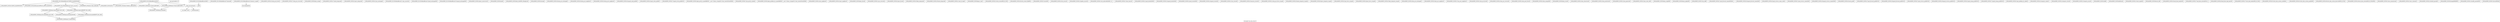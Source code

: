 digraph "Call graph: fix_read_restart.ll" {
	label="Call graph: fix_read_restart.ll";

	Node0x561f7b45c270 [shape=record,label="{_ZN9LAMMPS_NS14FixReadRestartC2EPNS_6LAMMPSEiPPc}"];
	Node0x561f7b45c270 -> Node0x561f7b419e70;
	Node0x561f7b45c270 -> Node0x561f7b457740;
	Node0x561f7b45c270 -> Node0x561f7b420c60;
	Node0x561f7b45c270 -> Node0x561f7b428da0;
	Node0x561f7b45c270 -> Node0x561f7b4239e0;
	Node0x561f7b419e70 [shape=record,label="{_ZN9LAMMPS_NS3FixC2EPNS_6LAMMPSEiPPc}"];
	Node0x561f7b457740 [shape=record,label="{_ZN9LAMMPS_NS5utils8inumericEPKciS2_bPNS_6LAMMPSE}"];
	Node0x561f7b4261f0 [shape=record,label="{__gxx_personality_v0}"];
	Node0x561f7b428da0 [shape=record,label="{_ZN9LAMMPS_NS14FixReadRestart11grow_arraysEi}"];
	Node0x561f7b428da0 -> Node0x561f7b3fd0a0;
	Node0x561f7b428da0 -> Node0x561f7b426720;
	Node0x561f7b426720 [shape=record,label="{_ZN9LAMMPS_NS6Memory4growIdEEPPT_RS4_iiPKc}"];
	Node0x561f7b426720 -> Node0x561f7b41b060;
	Node0x561f7b426720 -> Node0x561f7b419fd0;
	Node0x561f7b4239e0 [shape=record,label="{_ZN9LAMMPS_NS4Atom12add_callbackEi}"];
	Node0x561f7b420c60 [shape=record,label="{_ZN9LAMMPS_NS3FixD2Ev}"];
	Node0x561f7b423b00 [shape=record,label="{_ZN9LAMMPS_NS14FixReadRestartD2Ev}"];
	Node0x561f7b423b00 -> Node0x561f7b45c2b0;
	Node0x561f7b423b00 -> Node0x561f7b408160;
	Node0x561f7b423b00 -> Node0x561f7b409a00;
	Node0x561f7b423b00 -> Node0x561f7b420c60;
	Node0x561f7b423b00 -> Node0x561f7b40aad0;
	Node0x561f7b45c2b0 [shape=record,label="{_ZN9LAMMPS_NS4Atom15delete_callbackEPKci}"];
	Node0x561f7b40aad0 [shape=record,label="{__clang_call_terminate}"];
	Node0x561f7b40aad0 -> Node0x561f7b40fc70;
	Node0x561f7b40aad0 -> Node0x561f7b45a3b0;
	Node0x561f7b40fc70 [shape=record,label="{__cxa_begin_catch}"];
	Node0x561f7b45a3b0 [shape=record,label="{_ZSt9terminatev}"];
	Node0x561f7b408160 [shape=record,label="{_ZN9LAMMPS_NS6Memory7destroyIiEEvRPT_}"];
	Node0x561f7b408160 -> Node0x561f7b412b20;
	Node0x561f7b409a00 [shape=record,label="{_ZN9LAMMPS_NS6Memory7destroyIdEEvRPPT_}"];
	Node0x561f7b409a00 -> Node0x561f7b412b20;
	Node0x561f7b413ca0 [shape=record,label="{_ZN9LAMMPS_NS14FixReadRestartD0Ev}"];
	Node0x561f7b413ca0 -> Node0x561f7b414500;
	Node0x561f7b414500 [shape=record,label="{_ZdlPv}"];
	Node0x561f7b414b60 [shape=record,label="{_ZN9LAMMPS_NS14FixReadRestart7setmaskEv}"];
	Node0x561f7b4150b0 [shape=record,label="{_ZN9LAMMPS_NS14FixReadRestart12memory_usageEv}"];
	Node0x561f7b4150b0 -> Node0x561f7b4157f0;
	Node0x561f7b4157f0 [shape=record,label="{llvm.fmuladd.f64}"];
	Node0x561f7b3fd0a0 [shape=record,label="{_ZN9LAMMPS_NS6Memory4growIiEEPT_RS3_iPKc}"];
	Node0x561f7b3fd0a0 -> Node0x561f7b416900;
	Node0x561f7b3fd0a0 -> Node0x561f7b419fd0;
	Node0x561f7b432e90 [shape=record,label="{_ZN9LAMMPS_NS3Fix15setup_pre_forceEi}"];
	Node0x561f7b433a50 [shape=record,label="{_ZN9LAMMPS_NS3Fix17setup_pre_reverseEii}"];
	Node0x561f7b434530 [shape=record,label="{_ZN9LAMMPS_NS3Fix9min_setupEi}"];
	Node0x561f7b435830 [shape=record,label="{_ZN9LAMMPS_NS3Fix17initial_integrateEi}"];
	Node0x561f7b4367f0 [shape=record,label="{_ZN9LAMMPS_NS3Fix14post_integrateEv}"];
	Node0x561f7b4379e0 [shape=record,label="{_ZN9LAMMPS_NS3Fix12pre_exchangeEv}"];
	Node0x561f7b41b890 [shape=record,label="{_ZN9LAMMPS_NS14FixReadRestart11copy_arraysEiii}"];
	Node0x561f7b41c4d0 [shape=record,label="{_ZN9LAMMPS_NS14FixReadRestart13pack_exchangeEiPd}"];
	Node0x561f7b41f060 [shape=record,label="{_ZN9LAMMPS_NS14FixReadRestart15unpack_exchangeEiPd}"];
	Node0x561f7b420e40 [shape=record,label="{_ZN9LAMMPS_NS3Fix16post_constructorEv}"];
	Node0x561f7b426900 [shape=record,label="{_ZN9LAMMPS_NS3Fix4initEv}"];
	Node0x561f7b42a620 [shape=record,label="{_ZN9LAMMPS_NS3Fix9init_listEiPNS_9NeighListE}"];
	Node0x561f7b42c780 [shape=record,label="{_ZN9LAMMPS_NS3Fix5setupEi}"];
	Node0x561f7b42e940 [shape=record,label="{_ZN9LAMMPS_NS3Fix18setup_pre_exchangeEv}"];
	Node0x561f7b4307d0 [shape=record,label="{_ZN9LAMMPS_NS3Fix18setup_pre_neighborEv}"];
	Node0x561f7b4314f0 [shape=record,label="{_ZN9LAMMPS_NS3Fix19setup_post_neighborEv}"];
	Node0x561f7b468b60 [shape=record,label="{_ZN9LAMMPS_NS3Fix16unpack_read_gridEiPc}"];
	Node0x561f7b468be0 [shape=record,label="{_ZN9LAMMPS_NS3Fix15pack_write_gridEiPv}"];
	Node0x561f7b468c60 [shape=record,label="{_ZN9LAMMPS_NS3Fix17unpack_write_gridEiPvPi}"];
	Node0x561f7b468ce0 [shape=record,label="{_ZN9LAMMPS_NS3Fix16get_grid_by_nameERKNSt7__cxx1112basic_stringIcSt11char_traitsIcESaIcEEERi}"];
	Node0x561f7b468d60 [shape=record,label="{_ZN9LAMMPS_NS3Fix17get_grid_by_indexEi}"];
	Node0x561f7b468de0 [shape=record,label="{_ZN9LAMMPS_NS3Fix20get_griddata_by_nameEiRKNSt7__cxx1112basic_stringIcSt11char_traitsIcESaIcEEERi}"];
	Node0x561f7b438a10 [shape=record,label="{_ZN9LAMMPS_NS3Fix12pre_neighborEv}"];
	Node0x561f7b439970 [shape=record,label="{_ZN9LAMMPS_NS3Fix13post_neighborEv}"];
	Node0x561f7b43b550 [shape=record,label="{_ZN9LAMMPS_NS3Fix9pre_forceEi}"];
	Node0x561f7b43c220 [shape=record,label="{_ZN9LAMMPS_NS3Fix11pre_reverseEii}"];
	Node0x561f7b43e390 [shape=record,label="{_ZN9LAMMPS_NS3Fix10post_forceEi}"];
	Node0x561f7b43f5a0 [shape=record,label="{_ZN9LAMMPS_NS3Fix15final_integrateEv}"];
	Node0x561f7b440a10 [shape=record,label="{_ZN9LAMMPS_NS3Fix15fused_integrateEi}"];
	Node0x561f7b441a80 [shape=record,label="{_ZN9LAMMPS_NS3Fix11end_of_stepEv}"];
	Node0x561f7b4441f0 [shape=record,label="{_ZN9LAMMPS_NS3Fix8post_runEv}"];
	Node0x561f7b4455d0 [shape=record,label="{_ZN9LAMMPS_NS3Fix13write_restartEP8_IO_FILE}"];
	Node0x561f7b44f230 [shape=record,label="{_ZN9LAMMPS_NS3Fix18write_restart_fileEPKc}"];
	Node0x561f7b44ff40 [shape=record,label="{_ZN9LAMMPS_NS3Fix7restartEPc}"];
	Node0x561f7b450a50 [shape=record,label="{_ZN9LAMMPS_NS3Fix10set_arraysEi}"];
	Node0x561f7b451ac0 [shape=record,label="{_ZN9LAMMPS_NS3Fix13update_arraysEii}"];
	Node0x561f7b452b30 [shape=record,label="{_ZN9LAMMPS_NS3Fix12set_moleculeEiiiPdS1_S1_}"];
	Node0x561f7b453c00 [shape=record,label="{_ZN9LAMMPS_NS3Fix11clear_bonusEv}"];
	Node0x561f7b454ae0 [shape=record,label="{_ZN9LAMMPS_NS3Fix11pack_borderEiPiPd}"];
	Node0x561f7b4568b0 [shape=record,label="{_ZN9LAMMPS_NS3Fix13unpack_borderEiiPd}"];
	Node0x561f7b3fd7e0 [shape=record,label="{_ZN9LAMMPS_NS3Fix12pack_restartEiPd}"];
	Node0x561f7b4009d0 [shape=record,label="{_ZN9LAMMPS_NS3Fix14unpack_restartEii}"];
	Node0x561f7b402260 [shape=record,label="{_ZN9LAMMPS_NS3Fix12size_restartEi}"];
	Node0x561f7b4028c0 [shape=record,label="{_ZN9LAMMPS_NS3Fix15maxsize_restartEv}"];
	Node0x561f7b4147c0 [shape=record,label="{_ZN9LAMMPS_NS3Fix21setup_pre_force_respaEii}"];
	Node0x561f7b414dc0 [shape=record,label="{_ZN9LAMMPS_NS3Fix23initial_integrate_respaEiii}"];
	Node0x561f7b417340 [shape=record,label="{_ZN9LAMMPS_NS3Fix20post_integrate_respaEii}"];
	Node0x561f7b4177b0 [shape=record,label="{_ZN9LAMMPS_NS3Fix15pre_force_respaEiii}"];
	Node0x561f7b41ca10 [shape=record,label="{_ZN9LAMMPS_NS3Fix16post_force_respaEiii}"];
	Node0x561f7b4294d0 [shape=record,label="{_ZN9LAMMPS_NS3Fix21final_integrate_respaEii}"];
	Node0x561f7b42ab70 [shape=record,label="{_ZN9LAMMPS_NS3Fix16min_pre_exchangeEv}"];
	Node0x561f7b42b4d0 [shape=record,label="{_ZN9LAMMPS_NS3Fix16min_pre_neighborEv}"];
	Node0x561f7b431a80 [shape=record,label="{_ZN9LAMMPS_NS3Fix17min_post_neighborEv}"];
	Node0x561f7b432970 [shape=record,label="{_ZN9LAMMPS_NS3Fix13min_pre_forceEi}"];
	Node0x561f7b437470 [shape=record,label="{_ZN9LAMMPS_NS3Fix15min_pre_reverseEii}"];
	Node0x561f7b43ad10 [shape=record,label="{_ZN9LAMMPS_NS3Fix14min_post_forceEi}"];
	Node0x561f7b43cd70 [shape=record,label="{_ZN9LAMMPS_NS3Fix10min_energyEPd}"];
	Node0x561f7b43d660 [shape=record,label="{_ZN9LAMMPS_NS3Fix9min_storeEv}"];
	Node0x561f7b43df00 [shape=record,label="{_ZN9LAMMPS_NS3Fix14min_clearstoreEv}"];
	Node0x561f7b4422e0 [shape=record,label="{_ZN9LAMMPS_NS3Fix13min_pushstoreEv}"];
	Node0x561f7b450fa0 [shape=record,label="{_ZN9LAMMPS_NS3Fix12min_popstoreEv}"];
	Node0x561f7b463950 [shape=record,label="{_ZN9LAMMPS_NS3Fix13min_reset_refEv}"];
	Node0x561f7b45b900 [shape=record,label="{_ZN9LAMMPS_NS3Fix8min_stepEdPd}"];
	Node0x561f7b3b02f0 [shape=record,label="{_ZN9LAMMPS_NS3Fix9max_alphaEPd}"];
	Node0x561f7b3f6920 [shape=record,label="{_ZN9LAMMPS_NS3Fix7min_dofEv}"];
	Node0x561f7b468560 [shape=record,label="{_ZN9LAMMPS_NS3Fix17pack_forward_commEiPiPdiS1_}"];
	Node0x561f7b4685e0 [shape=record,label="{_ZN9LAMMPS_NS3Fix19unpack_forward_commEiiPd}"];
	Node0x561f7b468660 [shape=record,label="{_ZN9LAMMPS_NS3Fix22pack_reverse_comm_sizeEii}"];
	Node0x561f7b4686e0 [shape=record,label="{_ZN9LAMMPS_NS3Fix17pack_reverse_commEiiPd}"];
	Node0x561f7b468760 [shape=record,label="{_ZN9LAMMPS_NS3Fix19unpack_reverse_commEiPiPd}"];
	Node0x561f7b4687e0 [shape=record,label="{_ZN9LAMMPS_NS3Fix10reset_gridEv}"];
	Node0x561f7b468860 [shape=record,label="{_ZN9LAMMPS_NS3Fix17pack_forward_gridEiPviPi}"];
	Node0x561f7b4688e0 [shape=record,label="{_ZN9LAMMPS_NS3Fix19unpack_forward_gridEiPviPi}"];
	Node0x561f7b468960 [shape=record,label="{_ZN9LAMMPS_NS3Fix17pack_reverse_gridEiPviPi}"];
	Node0x561f7b4689e0 [shape=record,label="{_ZN9LAMMPS_NS3Fix19unpack_reverse_gridEiPviPi}"];
	Node0x561f7b468a60 [shape=record,label="{_ZN9LAMMPS_NS3Fix15pack_remap_gridEiPviPi}"];
	Node0x561f7b468ae0 [shape=record,label="{_ZN9LAMMPS_NS3Fix17unpack_remap_gridEiPviPi}"];
	Node0x561f7b468e60 [shape=record,label="{_ZN9LAMMPS_NS3Fix21get_griddata_by_indexEi}"];
	Node0x561f7b468ee0 [shape=record,label="{_ZN9LAMMPS_NS3Fix14compute_scalarEv}"];
	Node0x561f7b468f60 [shape=record,label="{_ZN9LAMMPS_NS3Fix14compute_vectorEi}"];
	Node0x561f7b468fe0 [shape=record,label="{_ZN9LAMMPS_NS3Fix13compute_arrayEii}"];
	Node0x561f7b469060 [shape=record,label="{_ZN9LAMMPS_NS3Fix3dofEi}"];
	Node0x561f7b4690e0 [shape=record,label="{_ZN9LAMMPS_NS3Fix6deformEi}"];
	Node0x561f7b469160 [shape=record,label="{_ZN9LAMMPS_NS3Fix12reset_targetEd}"];
	Node0x561f7b4691e0 [shape=record,label="{_ZN9LAMMPS_NS3Fix8reset_dtEv}"];
	Node0x561f7b469260 [shape=record,label="{_ZN9LAMMPS_NS3Fix16read_data_headerEPc}"];
	Node0x561f7b4692e0 [shape=record,label="{_ZN9LAMMPS_NS3Fix17read_data_sectionEPciS1_i}"];
	Node0x561f7b469360 [shape=record,label="{_ZN9LAMMPS_NS3Fix20read_data_skip_linesEPc}"];
	Node0x561f7b4693e0 [shape=record,label="{_ZN9LAMMPS_NS3Fix17write_data_headerEP8_IO_FILEi}"];
	Node0x561f7b46a890 [shape=record,label="{_ZN9LAMMPS_NS3Fix23write_data_section_sizeEiRiS1_}"];
	Node0x561f7b46a910 [shape=record,label="{_ZN9LAMMPS_NS3Fix23write_data_section_packEiPPd}"];
	Node0x561f7b46a990 [shape=record,label="{_ZN9LAMMPS_NS3Fix26write_data_section_keywordEiP8_IO_FILE}"];
	Node0x561f7b46aa10 [shape=record,label="{_ZN9LAMMPS_NS3Fix18write_data_sectionEiP8_IO_FILEiPPdi}"];
	Node0x561f7b46aa90 [shape=record,label="{_ZN9LAMMPS_NS3Fix13zero_momentumEv}"];
	Node0x561f7b46ab10 [shape=record,label="{_ZN9LAMMPS_NS3Fix13zero_rotationEv}"];
	Node0x561f7b46ab90 [shape=record,label="{_ZN9LAMMPS_NS3Fix15rebuild_specialEv}"];
	Node0x561f7b46ac10 [shape=record,label="{_ZN9LAMMPS_NS3Fix5imageERPiRPPd}"];
	Node0x561f7b46ac90 [shape=record,label="{_ZN9LAMMPS_NS3Fix12modify_paramEiPPc}"];
	Node0x561f7b46ad10 [shape=record,label="{_ZN9LAMMPS_NS3Fix7extractEPKcRi}"];
	Node0x561f7b412b20 [shape=record,label="{_ZN9LAMMPS_NS6Memory5sfreeEPv}"];
	Node0x561f7b416900 [shape=record,label="{_ZN9LAMMPS_NS6Memory6createIiEEPT_RS3_iPKc}"];
	Node0x561f7b416900 -> Node0x561f7b46ad90;
	Node0x561f7b419fd0 [shape=record,label="{_ZN9LAMMPS_NS6Memory8sreallocEPvlPKc}"];
	Node0x561f7b46ad90 [shape=record,label="{_ZN9LAMMPS_NS6Memory7smallocElPKc}"];
	Node0x561f7b41b060 [shape=record,label="{_ZN9LAMMPS_NS6Memory6createIdEEPPT_RS4_iiPKc}"];
	Node0x561f7b41b060 -> Node0x561f7b46ad90;
}
